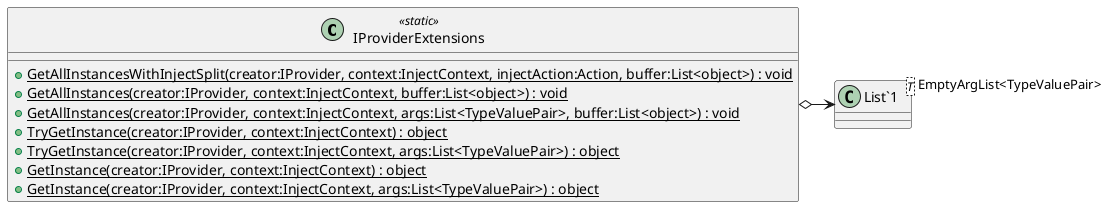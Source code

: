 @startuml
class IProviderExtensions <<static>> {
    + {static} GetAllInstancesWithInjectSplit(creator:IProvider, context:InjectContext, injectAction:Action, buffer:List<object>) : void
    + {static} GetAllInstances(creator:IProvider, context:InjectContext, buffer:List<object>) : void
    + {static} GetAllInstances(creator:IProvider, context:InjectContext, args:List<TypeValuePair>, buffer:List<object>) : void
    + {static} TryGetInstance(creator:IProvider, context:InjectContext) : object
    + {static} TryGetInstance(creator:IProvider, context:InjectContext, args:List<TypeValuePair>) : object
    + {static} GetInstance(creator:IProvider, context:InjectContext) : object
    + {static} GetInstance(creator:IProvider, context:InjectContext, args:List<TypeValuePair>) : object
}
class "List`1"<T> {
}
IProviderExtensions o-> "EmptyArgList<TypeValuePair>" "List`1"
@enduml
